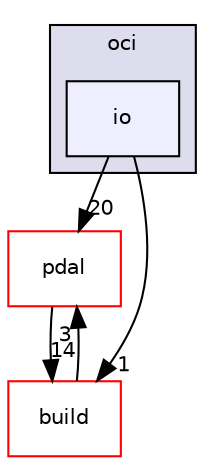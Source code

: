 digraph "pdal/plugins/oci/io" {
  compound=true
  node [ fontsize="10", fontname="Helvetica"];
  edge [ labelfontsize="10", labelfontname="Helvetica"];
  subgraph clusterdir_155670efb5c2b688fcceb848e11aff31 {
    graph [ bgcolor="#ddddee", pencolor="black", label="oci" fontname="Helvetica", fontsize="10", URL="dir_155670efb5c2b688fcceb848e11aff31.html"]
  dir_5f3bc3d44e30c6ec30149e3058b7b850 [shape=box, label="io", style="filled", fillcolor="#eeeeff", pencolor="black", URL="dir_5f3bc3d44e30c6ec30149e3058b7b850.html"];
  }
  dir_37e2adedb6e706efcbfadb5213756005 [shape=box label="pdal" fillcolor="white" style="filled" color="red" URL="dir_37e2adedb6e706efcbfadb5213756005.html"];
  dir_58d97b97570bab8e4f5aca2d6cc8ee64 [shape=box label="build" fillcolor="white" style="filled" color="red" URL="dir_58d97b97570bab8e4f5aca2d6cc8ee64.html"];
  dir_37e2adedb6e706efcbfadb5213756005->dir_58d97b97570bab8e4f5aca2d6cc8ee64 [headlabel="14", labeldistance=1.5 headhref="dir_000050_000002.html"];
  dir_58d97b97570bab8e4f5aca2d6cc8ee64->dir_37e2adedb6e706efcbfadb5213756005 [headlabel="3", labeldistance=1.5 headhref="dir_000002_000050.html"];
  dir_5f3bc3d44e30c6ec30149e3058b7b850->dir_37e2adedb6e706efcbfadb5213756005 [headlabel="20", labeldistance=1.5 headhref="dir_000086_000050.html"];
  dir_5f3bc3d44e30c6ec30149e3058b7b850->dir_58d97b97570bab8e4f5aca2d6cc8ee64 [headlabel="1", labeldistance=1.5 headhref="dir_000086_000002.html"];
}
